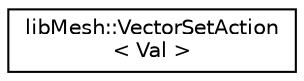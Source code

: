 digraph "类继承关系图"
{
 // INTERACTIVE_SVG=YES
  edge [fontname="Helvetica",fontsize="10",labelfontname="Helvetica",labelfontsize="10"];
  node [fontname="Helvetica",fontsize="10",shape=record];
  rankdir="LR";
  Node1 [label="libMesh::VectorSetAction\l\< Val \>",height=0.2,width=0.4,color="black", fillcolor="white", style="filled",URL="$classlibMesh_1_1VectorSetAction.html",tooltip="The VectorSetAction output functor class can be used with a GenericProjector to set projection values..."];
}
